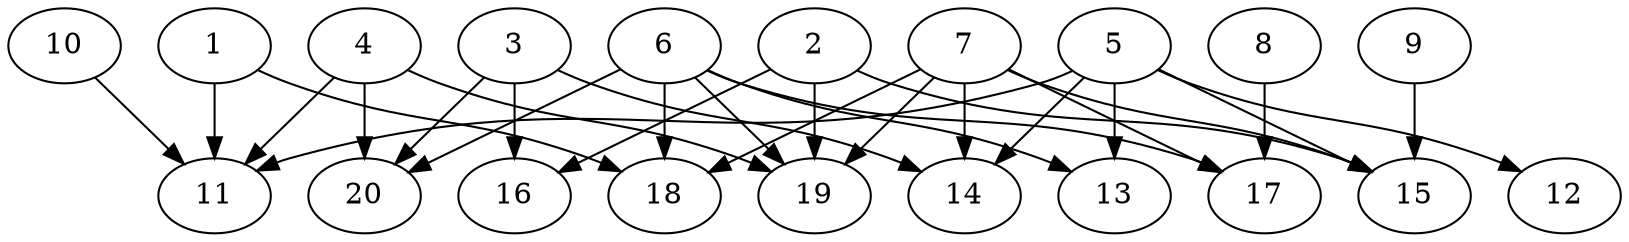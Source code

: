 // DAG automatically generated by daggen at Sat Jul 27 15:39:05 2019
// ./daggen --dot -n 20 --ccr 0.5 --fat 0.8 --regular 0.5 --density 0.4 --mindata 5242880 --maxdata 52428800 
digraph G {
  1 [size="14178304", alpha="0.02", expect_size="7089152"] 
  1 -> 11 [size ="7089152"]
  1 -> 18 [size ="7089152"]
  2 [size="82325504", alpha="0.01", expect_size="41162752"] 
  2 -> 15 [size ="41162752"]
  2 -> 16 [size ="41162752"]
  2 -> 19 [size ="41162752"]
  3 [size="97828864", alpha="0.14", expect_size="48914432"] 
  3 -> 14 [size ="48914432"]
  3 -> 16 [size ="48914432"]
  3 -> 20 [size ="48914432"]
  4 [size="104511488", alpha="0.03", expect_size="52255744"] 
  4 -> 11 [size ="52255744"]
  4 -> 19 [size ="52255744"]
  4 -> 20 [size ="52255744"]
  5 [size="82556928", alpha="0.14", expect_size="41278464"] 
  5 -> 11 [size ="41278464"]
  5 -> 12 [size ="41278464"]
  5 -> 13 [size ="41278464"]
  5 -> 14 [size ="41278464"]
  5 -> 15 [size ="41278464"]
  6 [size="30642176", alpha="0.17", expect_size="15321088"] 
  6 -> 13 [size ="15321088"]
  6 -> 17 [size ="15321088"]
  6 -> 18 [size ="15321088"]
  6 -> 19 [size ="15321088"]
  6 -> 20 [size ="15321088"]
  7 [size="74143744", alpha="0.10", expect_size="37071872"] 
  7 -> 14 [size ="37071872"]
  7 -> 15 [size ="37071872"]
  7 -> 17 [size ="37071872"]
  7 -> 18 [size ="37071872"]
  7 -> 19 [size ="37071872"]
  8 [size="12369920", alpha="0.17", expect_size="6184960"] 
  8 -> 17 [size ="6184960"]
  9 [size="21635072", alpha="0.17", expect_size="10817536"] 
  9 -> 15 [size ="10817536"]
  10 [size="16359424", alpha="0.08", expect_size="8179712"] 
  10 -> 11 [size ="8179712"]
  11 [size="86624256", alpha="0.06", expect_size="43312128"] 
  12 [size="97992704", alpha="0.20", expect_size="48996352"] 
  13 [size="103675904", alpha="0.15", expect_size="51837952"] 
  14 [size="77244416", alpha="0.13", expect_size="38622208"] 
  15 [size="91865088", alpha="0.14", expect_size="45932544"] 
  16 [size="63676416", alpha="0.11", expect_size="31838208"] 
  17 [size="51263488", alpha="0.11", expect_size="25631744"] 
  18 [size="99778560", alpha="0.08", expect_size="49889280"] 
  19 [size="84770816", alpha="0.16", expect_size="42385408"] 
  20 [size="69888000", alpha="0.08", expect_size="34944000"] 
}
